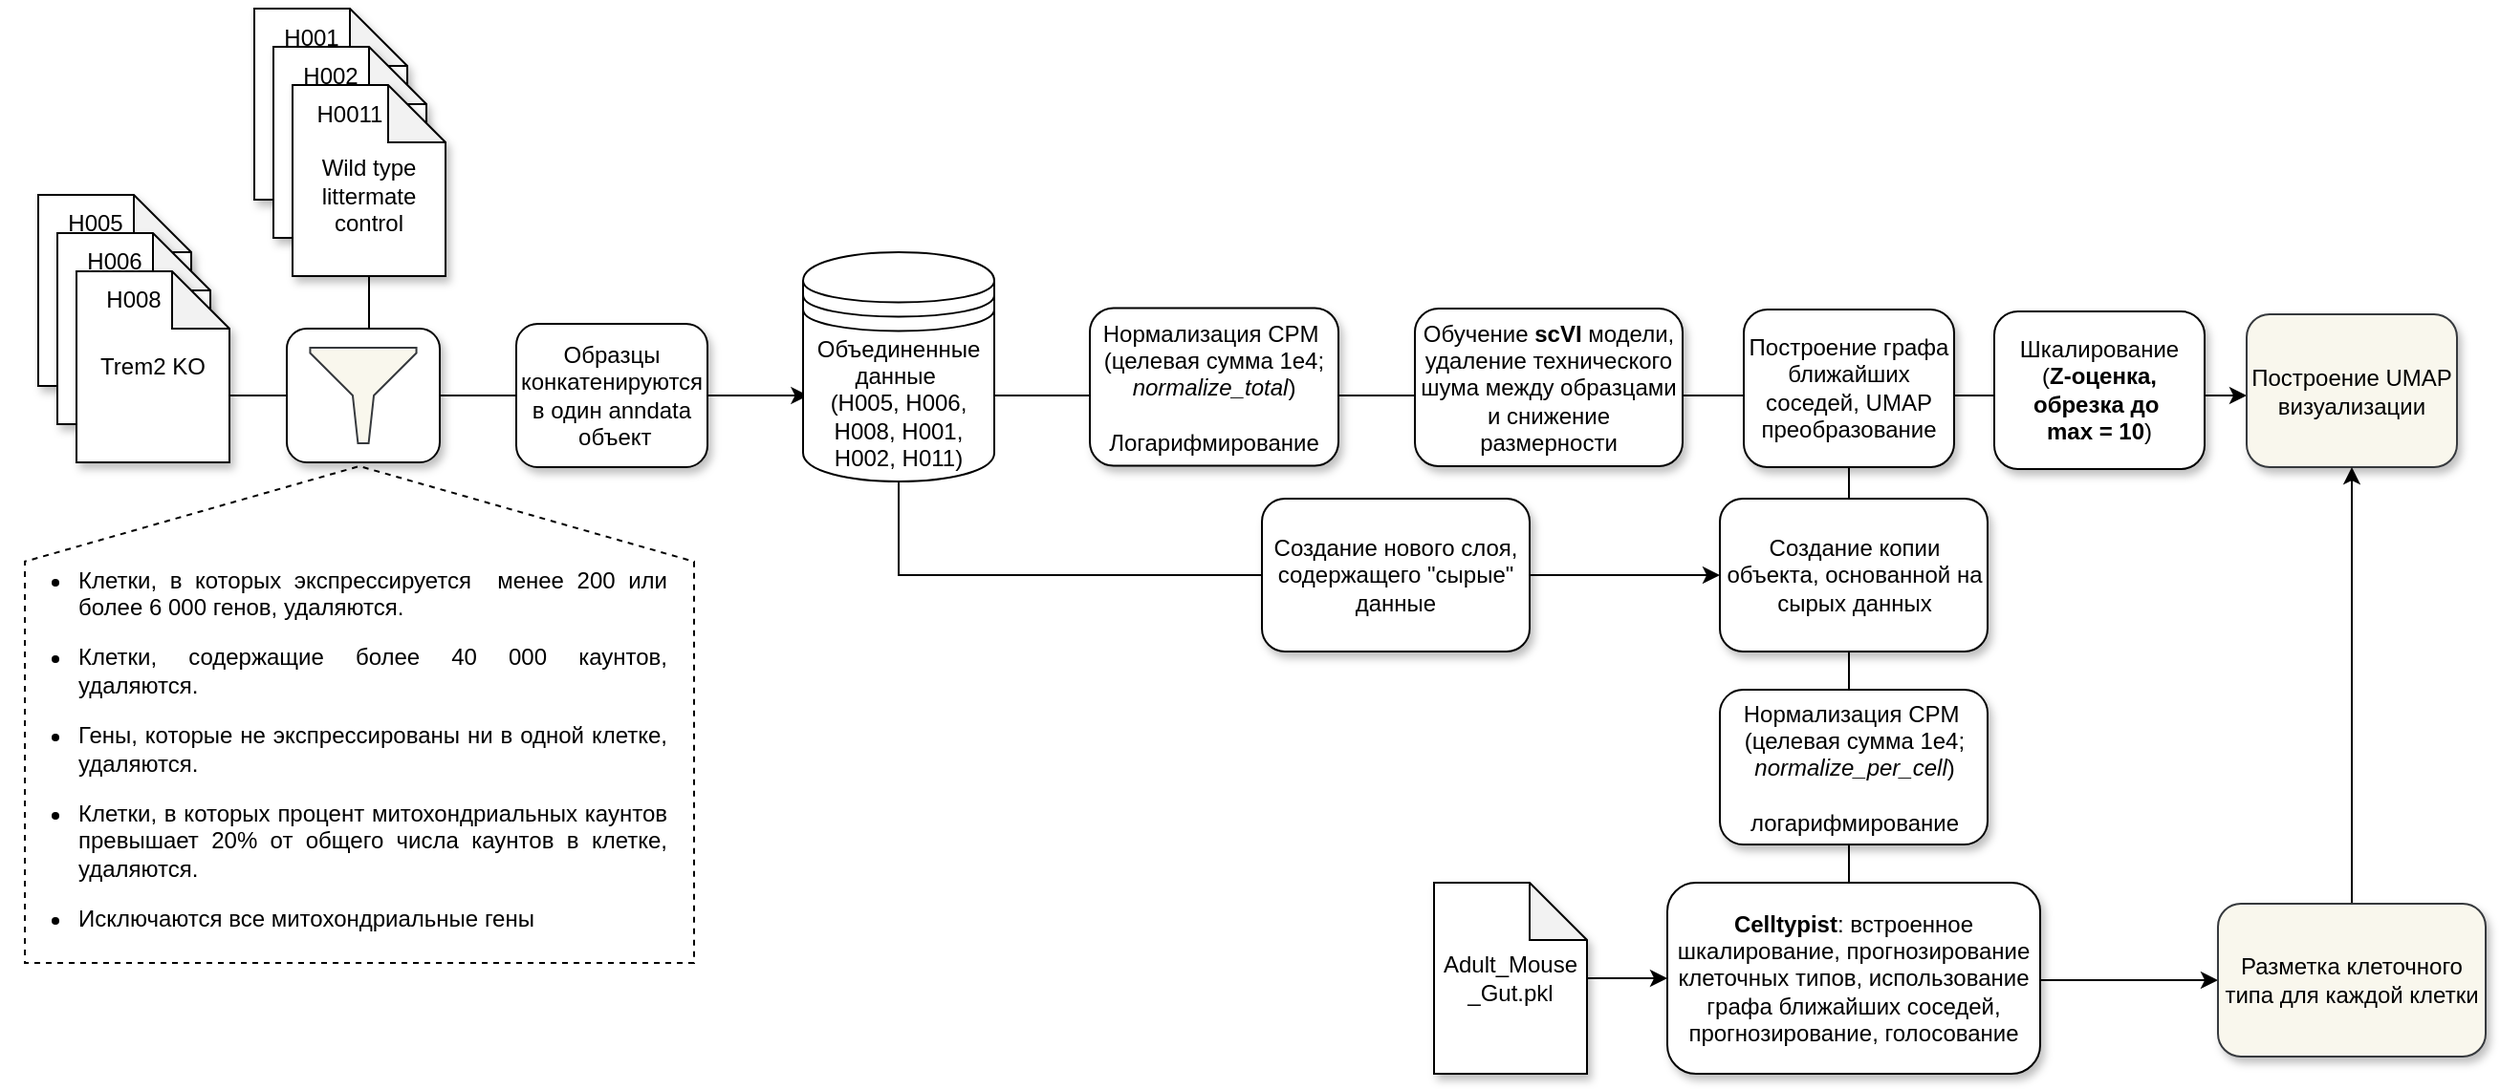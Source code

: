 <mxfile version="22.1.21" type="github">
  <diagram name="Page-1" id="J7fKQimHqGC5aI94PYtP">
    <mxGraphModel dx="1434" dy="759" grid="1" gridSize="10" guides="1" tooltips="1" connect="1" arrows="1" fold="1" page="1" pageScale="1" pageWidth="850" pageHeight="1100" math="0" shadow="0">
      <root>
        <mxCell id="0" />
        <mxCell id="1" parent="0" />
        <mxCell id="KTPQWQKdneSwQB7nwLKZ-13" style="edgeStyle=orthogonalEdgeStyle;rounded=0;orthogonalLoop=1;jettySize=auto;html=1;exitX=0;exitY=0;exitDx=80;exitDy=65;exitPerimeter=0;entryX=0.027;entryY=0.625;entryDx=0;entryDy=0;entryPerimeter=0;" edge="1" parent="1" source="KTPQWQKdneSwQB7nwLKZ-6" target="2H0FY_2uMuG2iU7N1IUy-22">
          <mxGeometry relative="1" as="geometry">
            <mxPoint x="470" y="210" as="targetPoint" />
            <Array as="points" />
          </mxGeometry>
        </mxCell>
        <mxCell id="KTPQWQKdneSwQB7nwLKZ-12" style="edgeStyle=orthogonalEdgeStyle;rounded=0;orthogonalLoop=1;jettySize=auto;html=1;exitX=0.5;exitY=1;exitDx=0;exitDy=0;exitPerimeter=0;entryX=0.007;entryY=0.625;entryDx=0;entryDy=0;entryPerimeter=0;endArrow=none;endFill=0;" edge="1" parent="1" source="2H0FY_2uMuG2iU7N1IUy-3" target="2H0FY_2uMuG2iU7N1IUy-22">
          <mxGeometry relative="1" as="geometry">
            <mxPoint x="460" y="230" as="targetPoint" />
            <Array as="points">
              <mxPoint x="243" y="203" />
            </Array>
          </mxGeometry>
        </mxCell>
        <mxCell id="2H0FY_2uMuG2iU7N1IUy-21" value="" style="shape=offPageConnector;whiteSpace=wrap;html=1;rotation=-180;size=0.192;dashed=1;" parent="1" vertex="1">
          <mxGeometry x="63" y="240" width="350" height="260" as="geometry" />
        </mxCell>
        <mxCell id="2H0FY_2uMuG2iU7N1IUy-18" value="" style="group;shadow=1;" parent="1" vertex="1" connectable="0">
          <mxGeometry x="200" y="168" width="120" height="70" as="geometry" />
        </mxCell>
        <mxCell id="2H0FY_2uMuG2iU7N1IUy-17" value="" style="rounded=1;whiteSpace=wrap;html=1;shadow=1;" parent="2H0FY_2uMuG2iU7N1IUy-18" vertex="1">
          <mxGeometry width="80" height="70" as="geometry" />
        </mxCell>
        <mxCell id="2H0FY_2uMuG2iU7N1IUy-11" value="" style="sketch=0;aspect=fixed;pointerEvents=1;shadow=0;dashed=0;html=1;strokeColor=#36393d;labelPosition=center;verticalLabelPosition=bottom;verticalAlign=top;align=center;fillColor=#f9f7ed;shape=mxgraph.mscae.enterprise.filter" parent="2H0FY_2uMuG2iU7N1IUy-18" vertex="1">
          <mxGeometry x="12.22" y="10" width="55.56" height="50" as="geometry" />
        </mxCell>
        <mxCell id="2H0FY_2uMuG2iU7N1IUy-20" value="&lt;ul&gt;&lt;li&gt;&lt;div align=&quot;justify&quot;&gt;Клетки, в которых экспрессируется&amp;nbsp; менее 200 или более 6 000 генов, удаляются.&lt;/div&gt;&lt;/li&gt;&lt;/ul&gt;&lt;ul&gt;&lt;li&gt;&lt;div align=&quot;justify&quot;&gt;Клетки, содержащие более 40 000 каунтов, удаляются.&lt;br&gt;&lt;/div&gt;&lt;/li&gt;&lt;/ul&gt;&lt;div align=&quot;justify&quot;&gt;&lt;ul&gt;&lt;li&gt;Гены, которые не экспрессированы ни в одной клетке, удаляются.&lt;/li&gt;&lt;/ul&gt;&lt;ul&gt;&lt;li&gt;Клетки, в которых процент митохондриальных каунтов превышает 20% от общего числа каунтов в клетке, удаляются. &lt;br&gt;&lt;/li&gt;&lt;/ul&gt;&lt;ul&gt;&lt;li&gt;Исключаются все митохондриальные гены&lt;br&gt;&lt;/li&gt;&lt;/ul&gt;&lt;/div&gt;" style="text;html=1;strokeColor=none;fillColor=none;align=center;verticalAlign=middle;whiteSpace=wrap;rounded=0;" parent="1" vertex="1">
          <mxGeometry x="50" y="238" width="350" height="300" as="geometry" />
        </mxCell>
        <mxCell id="2H0FY_2uMuG2iU7N1IUy-34" style="edgeStyle=orthogonalEdgeStyle;rounded=0;orthogonalLoop=1;jettySize=auto;html=1;exitX=1;exitY=0.5;exitDx=0;exitDy=0;" parent="1" source="2H0FY_2uMuG2iU7N1IUy-25" target="2H0FY_2uMuG2iU7N1IUy-33" edge="1">
          <mxGeometry relative="1" as="geometry">
            <Array as="points">
              <mxPoint x="890" y="203" />
              <mxPoint x="890" y="203" />
            </Array>
          </mxGeometry>
        </mxCell>
        <mxCell id="2H0FY_2uMuG2iU7N1IUy-25" value="&lt;div&gt;Образцы&lt;/div&gt;&lt;div&gt;конкатенируются&lt;/div&gt;&lt;div&gt;в один anndata&lt;/div&gt;&lt;div&gt;&amp;nbsp;объект&lt;br&gt;&lt;/div&gt;" style="rounded=1;whiteSpace=wrap;html=1;shadow=1;" parent="1" vertex="1">
          <mxGeometry x="320" y="165.5" width="100" height="75" as="geometry" />
        </mxCell>
        <mxCell id="2H0FY_2uMuG2iU7N1IUy-31" value="&lt;div&gt;Обучение &lt;b&gt;scVI&lt;/b&gt; модели, удаление технического шума между образцами и снижение размерности&lt;br&gt;&lt;/div&gt;" style="rounded=1;whiteSpace=wrap;html=1;shadow=1;" parent="1" vertex="1">
          <mxGeometry x="790" y="157.5" width="140" height="82.5" as="geometry" />
        </mxCell>
        <mxCell id="2H0FY_2uMuG2iU7N1IUy-40" style="edgeStyle=orthogonalEdgeStyle;rounded=0;orthogonalLoop=1;jettySize=auto;html=1;exitX=0.5;exitY=1;exitDx=0;exitDy=0;entryX=0;entryY=0.5;entryDx=0;entryDy=0;" parent="1" source="2H0FY_2uMuG2iU7N1IUy-32" target="2H0FY_2uMuG2iU7N1IUy-37" edge="1">
          <mxGeometry relative="1" as="geometry" />
        </mxCell>
        <mxCell id="2H0FY_2uMuG2iU7N1IUy-32" value="Построение графа ближайших соседей, UMAP преобразование " style="rounded=1;whiteSpace=wrap;html=1;shadow=1;" parent="1" vertex="1">
          <mxGeometry x="962" y="158" width="110" height="82.5" as="geometry" />
        </mxCell>
        <mxCell id="2H0FY_2uMuG2iU7N1IUy-33" value="Построение UMAP визуализации" style="rounded=1;whiteSpace=wrap;html=1;shadow=1;fillColor=#f9f7ed;strokeColor=#36393d;" parent="1" vertex="1">
          <mxGeometry x="1225" y="160.5" width="110" height="80" as="geometry" />
        </mxCell>
        <mxCell id="2H0FY_2uMuG2iU7N1IUy-46" style="edgeStyle=orthogonalEdgeStyle;rounded=0;orthogonalLoop=1;jettySize=auto;html=1;exitX=0.5;exitY=1;exitDx=0;exitDy=0;entryX=0;entryY=0.5;entryDx=0;entryDy=0;" parent="1" source="2H0FY_2uMuG2iU7N1IUy-22" target="2H0FY_2uMuG2iU7N1IUy-39" edge="1">
          <mxGeometry relative="1" as="geometry" />
        </mxCell>
        <mxCell id="2H0FY_2uMuG2iU7N1IUy-22" value="&lt;div&gt;Объединенные данные&amp;nbsp;&lt;/div&gt;&lt;div&gt;(H005, H006, H008, H001, H002, H011)&lt;/div&gt;" style="shape=datastore;whiteSpace=wrap;html=1;" parent="1" vertex="1">
          <mxGeometry x="470" y="128" width="100" height="120" as="geometry" />
        </mxCell>
        <mxCell id="2H0FY_2uMuG2iU7N1IUy-44" value="" style="edgeStyle=orthogonalEdgeStyle;rounded=0;orthogonalLoop=1;jettySize=auto;html=1;" parent="1" source="2H0FY_2uMuG2iU7N1IUy-35" target="2H0FY_2uMuG2iU7N1IUy-38" edge="1">
          <mxGeometry relative="1" as="geometry" />
        </mxCell>
        <mxCell id="2H0FY_2uMuG2iU7N1IUy-35" value="&lt;div&gt;Adult_Mouse&lt;/div&gt;&lt;div&gt;_Gut.pkl&lt;/div&gt;" style="shape=note;whiteSpace=wrap;html=1;backgroundOutline=1;darkOpacity=0.05;shadow=1;" parent="1" vertex="1">
          <mxGeometry x="800" y="458" width="80" height="100" as="geometry" />
        </mxCell>
        <mxCell id="2H0FY_2uMuG2iU7N1IUy-36" value="&lt;div align=&quot;center&quot;&gt;Нормализация CPM&amp;nbsp;&lt;div&gt;(целевая сумма 1e4;&lt;i&gt; normalize_per_cell&lt;/i&gt;)&lt;/div&gt;&lt;/div&gt;&lt;div align=&quot;center&quot;&gt;&lt;br&gt;&lt;/div&gt;&lt;div align=&quot;center&quot;&gt;логарифмирование&lt;/div&gt;" style="rounded=1;whiteSpace=wrap;html=1;shadow=1;align=center;" parent="1" vertex="1">
          <mxGeometry x="949.5" y="357" width="140" height="81" as="geometry" />
        </mxCell>
        <mxCell id="2H0FY_2uMuG2iU7N1IUy-43" style="edgeStyle=orthogonalEdgeStyle;rounded=0;orthogonalLoop=1;jettySize=auto;html=1;exitX=0.5;exitY=0;exitDx=0;exitDy=0;entryX=0.5;entryY=1;entryDx=0;entryDy=0;" parent="1" source="2H0FY_2uMuG2iU7N1IUy-37" target="2H0FY_2uMuG2iU7N1IUy-33" edge="1">
          <mxGeometry relative="1" as="geometry" />
        </mxCell>
        <mxCell id="2H0FY_2uMuG2iU7N1IUy-37" value="Разметка клеточного типа для каждой клетки" style="rounded=1;whiteSpace=wrap;html=1;shadow=1;fillColor=#f9f7ed;strokeColor=#36393d;" parent="1" vertex="1">
          <mxGeometry x="1210" y="469" width="140" height="80" as="geometry" />
        </mxCell>
        <mxCell id="2H0FY_2uMuG2iU7N1IUy-38" value="&lt;b&gt;Celltypist&lt;/b&gt;: встроенное шкалирование, прогнозирование клеточных типов, использование графа ближайших соседей, прогнозирование, голосование " style="rounded=1;whiteSpace=wrap;html=1;shadow=1;" parent="1" vertex="1">
          <mxGeometry x="922" y="458" width="195" height="100" as="geometry" />
        </mxCell>
        <mxCell id="2H0FY_2uMuG2iU7N1IUy-39" value="Создание копии объекта, основанной на сырых данных" style="rounded=1;whiteSpace=wrap;html=1;shadow=1;" parent="1" vertex="1">
          <mxGeometry x="949.5" y="257" width="140" height="80" as="geometry" />
        </mxCell>
        <mxCell id="2H0FY_2uMuG2iU7N1IUy-41" value="&lt;div&gt;Нормализация CPM&amp;nbsp;&lt;/div&gt;&lt;div&gt;(целевая сумма 1e4; &lt;i&gt;normalize_total&lt;/i&gt;)&lt;/div&gt;&lt;div&gt;&lt;br&gt;&lt;/div&gt;&lt;div&gt;Логарифмирование&lt;br&gt;&lt;/div&gt;" style="rounded=1;whiteSpace=wrap;html=1;shadow=1;" parent="1" vertex="1">
          <mxGeometry x="620" y="157.25" width="130" height="82.5" as="geometry" />
        </mxCell>
        <mxCell id="2H0FY_2uMuG2iU7N1IUy-45" value="Создание нового слоя, содержащего &quot;сырые&quot; данные " style="rounded=1;whiteSpace=wrap;html=1;shadow=1;" parent="1" vertex="1">
          <mxGeometry x="710" y="257" width="140" height="80" as="geometry" />
        </mxCell>
        <mxCell id="2H0FY_2uMuG2iU7N1IUy-47" value="&lt;div&gt;Шкалирование&lt;/div&gt;&lt;div&gt;(&lt;strong&gt;Z-оценка, обрезка до&amp;nbsp;&lt;/strong&gt;&lt;/div&gt;&lt;div&gt;&lt;strong&gt;max = 10&lt;/strong&gt;)&lt;br&gt;&lt;/div&gt;" style="rounded=1;whiteSpace=wrap;html=1;shadow=1;" parent="1" vertex="1">
          <mxGeometry x="1093" y="159" width="110" height="82.5" as="geometry" />
        </mxCell>
        <mxCell id="2H0FY_2uMuG2iU7N1IUy-9" value="" style="group" parent="1" vertex="1" connectable="0">
          <mxGeometry x="183" y="0.5" width="110" height="160" as="geometry" />
        </mxCell>
        <mxCell id="2H0FY_2uMuG2iU7N1IUy-1" value="" style="shape=note;whiteSpace=wrap;html=1;backgroundOutline=1;darkOpacity=0.05;align=left;shadow=1;" parent="2H0FY_2uMuG2iU7N1IUy-9" vertex="1">
          <mxGeometry width="80" height="100" as="geometry" />
        </mxCell>
        <mxCell id="2H0FY_2uMuG2iU7N1IUy-2" value="" style="shape=note;whiteSpace=wrap;html=1;backgroundOutline=1;darkOpacity=0.05;shadow=1;" parent="2H0FY_2uMuG2iU7N1IUy-9" vertex="1">
          <mxGeometry x="10" y="20" width="80" height="100" as="geometry" />
        </mxCell>
        <mxCell id="2H0FY_2uMuG2iU7N1IUy-3" value="&lt;div&gt;&lt;br&gt;&lt;/div&gt;&lt;div&gt;Wild type littermate control&lt;/div&gt;" style="shape=note;whiteSpace=wrap;html=1;backgroundOutline=1;darkOpacity=0.05;shadow=1;" parent="2H0FY_2uMuG2iU7N1IUy-9" vertex="1">
          <mxGeometry x="20" y="40" width="80" height="100" as="geometry" />
        </mxCell>
        <mxCell id="2H0FY_2uMuG2iU7N1IUy-5" value="H001" style="text;html=1;strokeColor=none;fillColor=none;align=center;verticalAlign=middle;whiteSpace=wrap;rounded=0;" parent="2H0FY_2uMuG2iU7N1IUy-9" vertex="1">
          <mxGeometry width="60" height="30" as="geometry" />
        </mxCell>
        <mxCell id="2H0FY_2uMuG2iU7N1IUy-6" value="&lt;div&gt;H002&lt;/div&gt;" style="text;html=1;strokeColor=none;fillColor=none;align=center;verticalAlign=middle;whiteSpace=wrap;rounded=0;" parent="2H0FY_2uMuG2iU7N1IUy-9" vertex="1">
          <mxGeometry x="10" y="20" width="60" height="30" as="geometry" />
        </mxCell>
        <mxCell id="2H0FY_2uMuG2iU7N1IUy-7" value="H0011" style="text;html=1;strokeColor=none;fillColor=none;align=center;verticalAlign=middle;whiteSpace=wrap;rounded=0;" parent="2H0FY_2uMuG2iU7N1IUy-9" vertex="1">
          <mxGeometry x="20" y="40" width="60" height="30" as="geometry" />
        </mxCell>
        <mxCell id="KTPQWQKdneSwQB7nwLKZ-14" value="" style="group" vertex="1" connectable="0" parent="1">
          <mxGeometry x="70" y="98" width="100" height="140" as="geometry" />
        </mxCell>
        <mxCell id="KTPQWQKdneSwQB7nwLKZ-4" value="" style="shape=note;whiteSpace=wrap;html=1;backgroundOutline=1;darkOpacity=0.05;align=left;shadow=1;" vertex="1" parent="KTPQWQKdneSwQB7nwLKZ-14">
          <mxGeometry width="80" height="100" as="geometry" />
        </mxCell>
        <mxCell id="KTPQWQKdneSwQB7nwLKZ-5" value="" style="shape=note;whiteSpace=wrap;html=1;backgroundOutline=1;darkOpacity=0.05;shadow=1;" vertex="1" parent="KTPQWQKdneSwQB7nwLKZ-14">
          <mxGeometry x="10" y="20" width="80" height="100" as="geometry" />
        </mxCell>
        <mxCell id="KTPQWQKdneSwQB7nwLKZ-6" value="Trem2 KO" style="shape=note;whiteSpace=wrap;html=1;backgroundOutline=1;darkOpacity=0.05;shadow=1;" vertex="1" parent="KTPQWQKdneSwQB7nwLKZ-14">
          <mxGeometry x="20" y="40" width="80" height="100" as="geometry" />
        </mxCell>
        <mxCell id="KTPQWQKdneSwQB7nwLKZ-8" value="H005" style="text;html=1;strokeColor=none;fillColor=none;align=center;verticalAlign=middle;whiteSpace=wrap;rounded=0;" vertex="1" parent="KTPQWQKdneSwQB7nwLKZ-14">
          <mxGeometry width="60" height="30" as="geometry" />
        </mxCell>
        <mxCell id="KTPQWQKdneSwQB7nwLKZ-9" value="&lt;div&gt;H006&lt;/div&gt;" style="text;html=1;strokeColor=none;fillColor=none;align=center;verticalAlign=middle;whiteSpace=wrap;rounded=0;" vertex="1" parent="KTPQWQKdneSwQB7nwLKZ-14">
          <mxGeometry x="10" y="20" width="60" height="30" as="geometry" />
        </mxCell>
        <mxCell id="KTPQWQKdneSwQB7nwLKZ-10" value="H008" style="text;html=1;strokeColor=none;fillColor=none;align=center;verticalAlign=middle;whiteSpace=wrap;rounded=0;" vertex="1" parent="KTPQWQKdneSwQB7nwLKZ-14">
          <mxGeometry x="20" y="40" width="60" height="30" as="geometry" />
        </mxCell>
      </root>
    </mxGraphModel>
  </diagram>
</mxfile>

